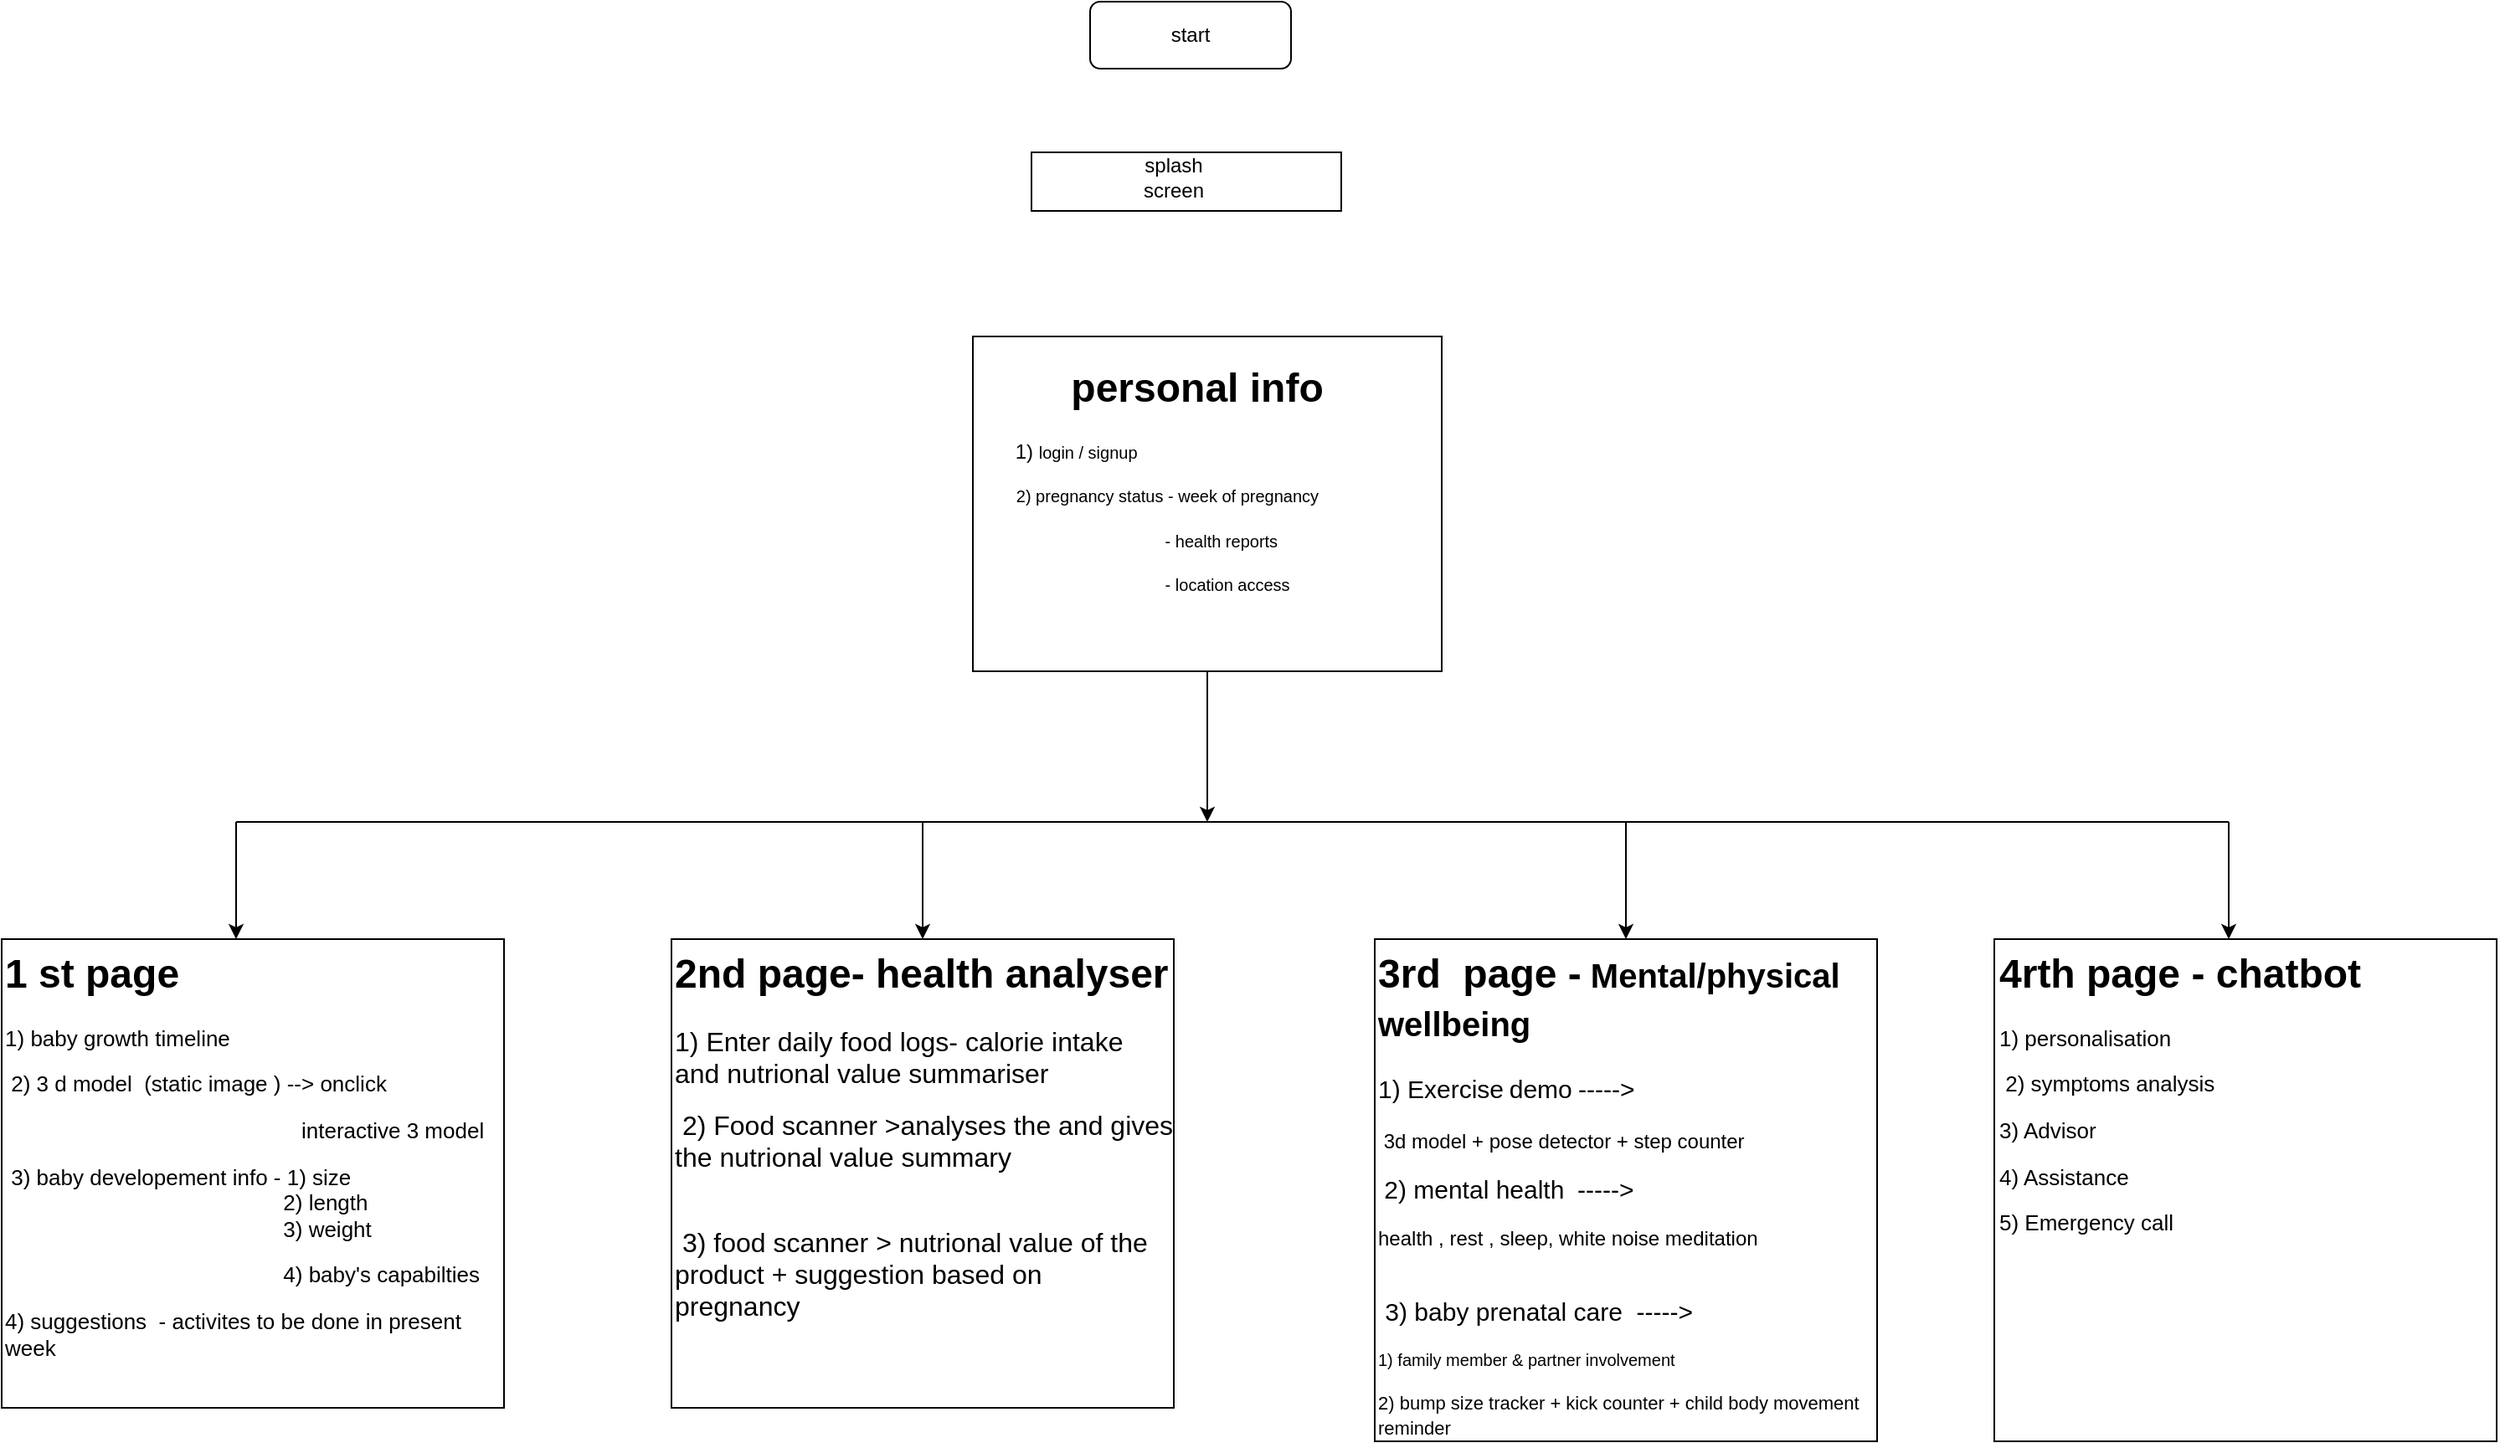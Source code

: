 <mxfile version="26.1.3">
  <diagram name="Page-1" id="TZtDxfcD070jYMPCYkeP">
    <mxGraphModel dx="2500" dy="807" grid="1" gridSize="10" guides="1" tooltips="1" connect="1" arrows="1" fold="1" page="1" pageScale="1" pageWidth="850" pageHeight="1100" math="0" shadow="0">
      <root>
        <mxCell id="0" />
        <mxCell id="1" parent="0" />
        <mxCell id="ilGacwZV38WEIE3GzdVx-1" value="" style="rounded=1;whiteSpace=wrap;html=1;" vertex="1" parent="1">
          <mxGeometry x="300" y="90" width="120" height="40" as="geometry" />
        </mxCell>
        <mxCell id="ilGacwZV38WEIE3GzdVx-2" value="" style="rounded=0;whiteSpace=wrap;html=1;" vertex="1" parent="1">
          <mxGeometry x="265" y="180" width="185" height="35" as="geometry" />
        </mxCell>
        <mxCell id="ilGacwZV38WEIE3GzdVx-3" value="start" style="text;html=1;align=center;verticalAlign=middle;whiteSpace=wrap;rounded=0;" vertex="1" parent="1">
          <mxGeometry x="330" y="95" width="60" height="30" as="geometry" />
        </mxCell>
        <mxCell id="ilGacwZV38WEIE3GzdVx-4" value="splash screen" style="text;html=1;align=center;verticalAlign=middle;whiteSpace=wrap;rounded=0;" vertex="1" parent="1">
          <mxGeometry x="320" y="180" width="60" height="30" as="geometry" />
        </mxCell>
        <mxCell id="ilGacwZV38WEIE3GzdVx-9" value="" style="rounded=0;whiteSpace=wrap;html=1;" vertex="1" parent="1">
          <mxGeometry x="230" y="290" width="280" height="200" as="geometry" />
        </mxCell>
        <mxCell id="ilGacwZV38WEIE3GzdVx-12" value="&lt;h1 style=&quot;margin-top: 0px;&quot;&gt;&amp;nbsp; &amp;nbsp; &amp;nbsp; &amp;nbsp;personal info&lt;/h1&gt;&lt;p&gt;&amp;nbsp; &amp;nbsp; 1)&amp;nbsp;&lt;font size=&quot;1&quot;&gt;login / signup&amp;nbsp;&lt;/font&gt;&lt;/p&gt;&lt;p&gt;&lt;font size=&quot;1&quot;&gt;&amp;nbsp; &amp;nbsp; &amp;nbsp;2) pregnancy status - week of pregnancy&amp;nbsp;&amp;nbsp;&lt;/font&gt;&lt;/p&gt;&lt;p&gt;&lt;font size=&quot;1&quot;&gt;&amp;nbsp; &amp;nbsp; &amp;nbsp; &amp;nbsp; &amp;nbsp; &amp;nbsp; &amp;nbsp; &amp;nbsp; &amp;nbsp; &amp;nbsp; &amp;nbsp; &amp;nbsp; &amp;nbsp; &amp;nbsp; &amp;nbsp; &amp;nbsp; &amp;nbsp; &amp;nbsp; &amp;nbsp;- health reports&amp;nbsp;&lt;/font&gt;&lt;/p&gt;&lt;p&gt;&lt;font size=&quot;1&quot;&gt;&amp;nbsp; &amp;nbsp; &amp;nbsp; &amp;nbsp; &amp;nbsp; &amp;nbsp; &amp;nbsp; &amp;nbsp; &amp;nbsp; &amp;nbsp; &amp;nbsp; &amp;nbsp; &amp;nbsp; &amp;nbsp; &amp;nbsp; &amp;nbsp; &amp;nbsp; &amp;nbsp; &amp;nbsp;- location access&lt;/font&gt;&lt;/p&gt;&lt;p&gt;&lt;font size=&quot;1&quot;&gt;&amp;nbsp; &amp;nbsp; &amp;nbsp; &amp;nbsp;&lt;/font&gt;&lt;/p&gt;" style="text;html=1;whiteSpace=wrap;overflow=hidden;rounded=0;" vertex="1" parent="1">
          <mxGeometry x="240" y="300" width="260" height="180" as="geometry" />
        </mxCell>
        <mxCell id="ilGacwZV38WEIE3GzdVx-13" value="" style="endArrow=classic;html=1;rounded=0;" edge="1" parent="1">
          <mxGeometry width="50" height="50" relative="1" as="geometry">
            <mxPoint x="370" y="490" as="sourcePoint" />
            <mxPoint x="370" y="580" as="targetPoint" />
          </mxGeometry>
        </mxCell>
        <mxCell id="ilGacwZV38WEIE3GzdVx-14" value="" style="endArrow=none;html=1;rounded=0;" edge="1" parent="1">
          <mxGeometry width="50" height="50" relative="1" as="geometry">
            <mxPoint x="-210" y="580" as="sourcePoint" />
            <mxPoint x="980" y="580" as="targetPoint" />
          </mxGeometry>
        </mxCell>
        <mxCell id="ilGacwZV38WEIE3GzdVx-16" value="" style="endArrow=classic;html=1;rounded=0;" edge="1" parent="1">
          <mxGeometry width="50" height="50" relative="1" as="geometry">
            <mxPoint x="-210" y="580" as="sourcePoint" />
            <mxPoint x="-210" y="650" as="targetPoint" />
          </mxGeometry>
        </mxCell>
        <mxCell id="ilGacwZV38WEIE3GzdVx-17" value="" style="endArrow=classic;html=1;rounded=0;" edge="1" parent="1">
          <mxGeometry width="50" height="50" relative="1" as="geometry">
            <mxPoint x="200" y="580" as="sourcePoint" />
            <mxPoint x="200" y="650" as="targetPoint" />
          </mxGeometry>
        </mxCell>
        <mxCell id="ilGacwZV38WEIE3GzdVx-18" value="" style="endArrow=classic;html=1;rounded=0;" edge="1" parent="1">
          <mxGeometry width="50" height="50" relative="1" as="geometry">
            <mxPoint x="620" y="580" as="sourcePoint" />
            <mxPoint x="620" y="650" as="targetPoint" />
          </mxGeometry>
        </mxCell>
        <mxCell id="ilGacwZV38WEIE3GzdVx-20" value="" style="endArrow=classic;html=1;rounded=0;" edge="1" parent="1">
          <mxGeometry width="50" height="50" relative="1" as="geometry">
            <mxPoint x="980" y="580" as="sourcePoint" />
            <mxPoint x="980" y="650" as="targetPoint" />
          </mxGeometry>
        </mxCell>
        <mxCell id="ilGacwZV38WEIE3GzdVx-21" value="" style="rounded=0;whiteSpace=wrap;html=1;" vertex="1" parent="1">
          <mxGeometry x="-350" y="650" width="300" height="280" as="geometry" />
        </mxCell>
        <mxCell id="ilGacwZV38WEIE3GzdVx-22" value="" style="rounded=0;whiteSpace=wrap;html=1;" vertex="1" parent="1">
          <mxGeometry x="50" y="650" width="300" height="280" as="geometry" />
        </mxCell>
        <mxCell id="ilGacwZV38WEIE3GzdVx-25" value="" style="rounded=0;whiteSpace=wrap;html=1;" vertex="1" parent="1">
          <mxGeometry x="470" y="650" width="300" height="280" as="geometry" />
        </mxCell>
        <mxCell id="ilGacwZV38WEIE3GzdVx-26" value="" style="whiteSpace=wrap;html=1;aspect=fixed;" vertex="1" parent="1">
          <mxGeometry x="470" y="650" width="300" height="300" as="geometry" />
        </mxCell>
        <mxCell id="ilGacwZV38WEIE3GzdVx-27" value="" style="whiteSpace=wrap;html=1;aspect=fixed;" vertex="1" parent="1">
          <mxGeometry x="840" y="650" width="300" height="300" as="geometry" />
        </mxCell>
        <mxCell id="ilGacwZV38WEIE3GzdVx-28" value="&lt;h1 style=&quot;margin-top: 0px;&quot;&gt;1 st page&amp;nbsp;&lt;/h1&gt;&lt;p&gt;&lt;font style=&quot;font-size: 13px;&quot;&gt;&lt;font style=&quot;&quot;&gt;1)&lt;/font&gt; &lt;font style=&quot;&quot;&gt;baby growth timeline&amp;nbsp;&lt;/font&gt;&lt;/font&gt;&lt;/p&gt;&lt;p&gt;&lt;font style=&quot;font-size: 13px;&quot;&gt;&amp;nbsp;2) 3 d model&amp;nbsp; (static image ) --&amp;gt; onclick&lt;/font&gt;&lt;/p&gt;&lt;p&gt;&lt;font style=&quot;font-size: 13px;&quot;&gt;&amp;nbsp; &amp;nbsp; &amp;nbsp; &amp;nbsp; &amp;nbsp; &amp;nbsp; &amp;nbsp; &amp;nbsp; &amp;nbsp; &amp;nbsp; &amp;nbsp; &amp;nbsp; &amp;nbsp; &amp;nbsp; &amp;nbsp; &amp;nbsp; &amp;nbsp; &amp;nbsp; &amp;nbsp; &amp;nbsp; &amp;nbsp; &amp;nbsp; &amp;nbsp; &amp;nbsp; &amp;nbsp;interactive 3 model&amp;nbsp;&lt;/font&gt;&lt;/p&gt;&lt;p&gt;&lt;font style=&quot;font-size: 13px;&quot;&gt;&lt;font style=&quot;&quot;&gt;&amp;nbsp;3) baby developement info - 1) size&amp;nbsp;&lt;/font&gt;&amp;nbsp; &amp;nbsp; &amp;nbsp; &amp;nbsp; &amp;nbsp; &amp;nbsp; &amp;nbsp; &amp;nbsp; &amp;nbsp; &amp;nbsp; &amp;nbsp; &amp;nbsp; &amp;nbsp; &amp;nbsp; &amp;nbsp; &amp;nbsp; &amp;nbsp; &amp;nbsp; &amp;nbsp; &amp;nbsp; &amp;nbsp; &amp;nbsp; &amp;nbsp; &amp;nbsp; &amp;nbsp; &amp;nbsp; &amp;nbsp; &amp;nbsp; &amp;nbsp; &amp;nbsp; &amp;nbsp; &amp;nbsp; &amp;nbsp; &amp;nbsp; &amp;nbsp;&amp;nbsp;&lt;font style=&quot;&quot;&gt;2) length&lt;/font&gt;&lt;/font&gt;&lt;span style=&quot;font-size: 13px; background-color: transparent; color: light-dark(rgb(0, 0, 0), rgb(255, 255, 255));&quot;&gt;&amp;nbsp; &amp;nbsp; &amp;nbsp; &amp;nbsp; &amp;nbsp; &amp;nbsp; &amp;nbsp; &amp;nbsp; &amp;nbsp; &amp;nbsp; &amp;nbsp; &amp;nbsp; &amp;nbsp; &amp;nbsp; &amp;nbsp; &amp;nbsp; &amp;nbsp; &amp;nbsp; &amp;nbsp; &amp;nbsp; &amp;nbsp; &amp;nbsp; &amp;nbsp; &amp;nbsp; &amp;nbsp; &amp;nbsp; &amp;nbsp; &amp;nbsp; &amp;nbsp; &amp;nbsp; &amp;nbsp; &amp;nbsp; &amp;nbsp; &amp;nbsp; 3) weight&lt;/span&gt;&lt;/p&gt;&lt;p&gt;&lt;span style=&quot;font-size: 13px; background-color: transparent; color: light-dark(rgb(0, 0, 0), rgb(255, 255, 255));&quot;&gt;&amp;nbsp; &amp;nbsp; &amp;nbsp; &amp;nbsp; &amp;nbsp; &amp;nbsp; &amp;nbsp; &amp;nbsp; &amp;nbsp; &amp;nbsp; &amp;nbsp; &amp;nbsp; &amp;nbsp; &amp;nbsp; &amp;nbsp; &amp;nbsp; &amp;nbsp; &amp;nbsp; &amp;nbsp; &amp;nbsp; &amp;nbsp; &amp;nbsp; &amp;nbsp; 4) baby&#39;s capabilties&lt;/span&gt;&lt;/p&gt;&lt;p&gt;&lt;font style=&quot;&quot;&gt;&lt;font style=&quot;font-size: 13px;&quot;&gt;4) suggestions&amp;nbsp; - activites to be done in present week&amp;nbsp;&lt;/font&gt;&lt;/font&gt;&lt;/p&gt;&lt;p&gt;&lt;font style=&quot;&quot;&gt;&lt;font style=&quot;font-size: 11px;&quot;&gt;&amp;nbsp; &amp;nbsp; &amp;nbsp;&lt;/font&gt;&lt;/font&gt;&lt;/p&gt;" style="text;html=1;whiteSpace=wrap;overflow=hidden;rounded=0;" vertex="1" parent="1">
          <mxGeometry x="-350" y="650" width="300" height="280" as="geometry" />
        </mxCell>
        <mxCell id="ilGacwZV38WEIE3GzdVx-29" value="&lt;h1 style=&quot;margin-top: 0px;&quot;&gt;2nd page- health analyser&lt;/h1&gt;&lt;p&gt;&lt;font style=&quot;font-size: 16px;&quot;&gt;&lt;font style=&quot;&quot;&gt;1)&lt;/font&gt;&amp;nbsp;&lt;font style=&quot;&quot;&gt;Enter daily food logs- calorie intake and nutrional value summariser&amp;nbsp;&lt;/font&gt;&lt;font style=&quot;&quot;&gt;&amp;nbsp;&lt;/font&gt;&lt;/font&gt;&lt;/p&gt;&lt;p&gt;&lt;font style=&quot;font-size: 16px;&quot;&gt;&lt;font style=&quot;&quot;&gt;&amp;nbsp;2) Food scanner &amp;gt;&lt;/font&gt;&lt;span style=&quot;background-color: transparent; color: light-dark(rgb(0, 0, 0), rgb(255, 255, 255));&quot;&gt;analyses the and gives the nutrional value summary&amp;nbsp; &amp;nbsp; &amp;nbsp; &amp;nbsp; &amp;nbsp; &amp;nbsp; &amp;nbsp; &amp;nbsp; &amp;nbsp; &amp;nbsp; &amp;nbsp; &amp;nbsp; &amp;nbsp; &amp;nbsp; &amp;nbsp; &amp;nbsp; &amp;nbsp; &amp;nbsp;&amp;nbsp;&lt;/span&gt;&lt;/font&gt;&lt;/p&gt;&lt;p&gt;&lt;font style=&quot;font-size: 16px;&quot;&gt;&lt;font style=&quot;&quot;&gt;&amp;nbsp;3) food scanner &amp;gt; nutrional value of the product + suggestion based on pregnancy&amp;nbsp; &amp;nbsp; &amp;nbsp; &amp;nbsp; &amp;nbsp; &amp;nbsp; &amp;nbsp; &amp;nbsp; &amp;nbsp; &amp;nbsp; &amp;nbsp; &amp;nbsp; &amp;nbsp; &amp;nbsp; &amp;nbsp; &amp;nbsp; &amp;nbsp; &amp;nbsp; &amp;nbsp; &amp;nbsp; &amp;nbsp; &amp;nbsp; &amp;nbsp; &amp;nbsp;&lt;/font&gt;&lt;span style=&quot;background-color: transparent; color: light-dark(rgb(0, 0, 0), rgb(255, 255, 255));&quot;&gt;&amp;nbsp; &amp;nbsp; &amp;nbsp; &amp;nbsp; &amp;nbsp; &amp;nbsp;&amp;nbsp;&lt;/span&gt;&lt;/font&gt;&lt;/p&gt;&lt;p&gt;&lt;font style=&quot;&quot;&gt;&lt;font style=&quot;font-size: 11px;&quot;&gt;&amp;nbsp; &amp;nbsp; &amp;nbsp;&lt;/font&gt;&lt;/font&gt;&lt;/p&gt;" style="text;html=1;whiteSpace=wrap;overflow=hidden;rounded=0;" vertex="1" parent="1">
          <mxGeometry x="50" y="650" width="300" height="280" as="geometry" />
        </mxCell>
        <mxCell id="ilGacwZV38WEIE3GzdVx-30" value="&lt;h1 style=&quot;margin-top: 0px;&quot;&gt;3rd&amp;nbsp; page -&lt;font style=&quot;font-size: 20px;&quot;&gt; Mental/physical wellbeing&lt;/font&gt;&amp;nbsp;&lt;/h1&gt;&lt;p&gt;&lt;font style=&quot;font-size: 15px;&quot;&gt;&lt;font style=&quot;&quot;&gt;1)&lt;/font&gt;&amp;nbsp;Exercise&lt;/font&gt;&amp;nbsp;&lt;font style=&quot;font-size: 15px;&quot;&gt;demo&lt;/font&gt;&lt;font style=&quot;font-size: 13px;&quot;&gt;&amp;nbsp;&lt;/font&gt;&lt;span style=&quot;font-size: 15px; background-color: transparent; color: light-dark(rgb(0, 0, 0), rgb(255, 255, 255));&quot;&gt;-----&amp;gt;&lt;/span&gt;&lt;/p&gt;&lt;p&gt;&amp;nbsp;3d model + pose detector + step counter&lt;font style=&quot;font-size: 15px;&quot;&gt;&amp;nbsp;&lt;/font&gt;&lt;/p&gt;&lt;p&gt;&lt;font style=&quot;font-size: 13px;&quot;&gt;&amp;nbsp;&lt;/font&gt;&lt;font style=&quot;font-size: 15px;&quot;&gt;2) mental health &lt;/font&gt;&lt;font style=&quot;font-size: 13px;&quot;&gt;&amp;nbsp;&lt;/font&gt;&lt;span style=&quot;font-size: 15px; background-color: transparent; color: light-dark(rgb(0, 0, 0), rgb(255, 255, 255));&quot;&gt;-----&amp;gt;&lt;/span&gt;&lt;/p&gt;&lt;p&gt;&lt;font&gt;&lt;font style=&quot;&quot;&gt;health , rest , sleep, white noise meditation&lt;/font&gt;&lt;span style=&quot;background-color: transparent; color: light-dark(rgb(0, 0, 0), rgb(255, 255, 255));&quot;&gt;&amp;nbsp; &amp;nbsp; &amp;nbsp; &amp;nbsp; &amp;nbsp; &amp;nbsp; &amp;nbsp; &lt;/span&gt;&lt;/font&gt;&lt;span style=&quot;font-size: 13px; background-color: transparent; color: light-dark(rgb(0, 0, 0), rgb(255, 255, 255));&quot;&gt;&amp;nbsp; &amp;nbsp; &amp;nbsp; &amp;nbsp;&lt;/span&gt;&lt;/p&gt;&lt;p&gt;&lt;font style=&quot;&quot;&gt;&lt;font style=&quot;font-size: 15px;&quot;&gt;&amp;nbsp;3) baby prenatal care&amp;nbsp; -----&amp;gt;&amp;nbsp;&lt;/font&gt;&lt;/font&gt;&lt;/p&gt;&lt;p&gt;&lt;span style=&quot;font-size: 10px; background-color: transparent; color: light-dark(rgb(0, 0, 0), rgb(255, 255, 255));&quot;&gt;1) family member &amp;amp; partner involvement&amp;nbsp;&lt;/span&gt;&lt;/p&gt;&lt;p&gt;&lt;span style=&quot;font-size: 11px; background-color: transparent; color: light-dark(rgb(0, 0, 0), rgb(255, 255, 255));&quot;&gt;2)&lt;/span&gt;&lt;span style=&quot;background-color: transparent; color: light-dark(rgb(0, 0, 0), rgb(255, 255, 255));&quot;&gt;&lt;font style=&quot;font-size: 11px;&quot;&gt; bump size tracker + kick counter + child body movement reminder&lt;/font&gt;&lt;/span&gt;&lt;/p&gt;" style="text;html=1;whiteSpace=wrap;overflow=hidden;rounded=0;" vertex="1" parent="1">
          <mxGeometry x="470" y="650" width="300" height="300" as="geometry" />
        </mxCell>
        <mxCell id="ilGacwZV38WEIE3GzdVx-31" value="&lt;h1 style=&quot;margin-top: 0px;&quot;&gt;4rth page - chatbot&lt;/h1&gt;&lt;p&gt;&lt;font style=&quot;font-size: 13px;&quot;&gt;1) personalisation&amp;nbsp;&lt;/font&gt;&lt;/p&gt;&lt;p&gt;&lt;font style=&quot;font-size: 13px;&quot;&gt;&amp;nbsp;2) symptoms analysis&lt;/font&gt;&lt;/p&gt;&lt;p&gt;&lt;span style=&quot;background-color: transparent; color: light-dark(rgb(0, 0, 0), rgb(255, 255, 255));&quot;&gt;&lt;span style=&quot;font-size: 13px;&quot;&gt;3) Advisor&amp;nbsp;&lt;/span&gt;&lt;/span&gt;&lt;/p&gt;&lt;p&gt;&lt;span style=&quot;background-color: transparent; color: light-dark(rgb(0, 0, 0), rgb(255, 255, 255));&quot;&gt;&lt;span style=&quot;font-size: 13px;&quot;&gt;4) Assistance&lt;/span&gt;&amp;nbsp;&lt;/span&gt;&lt;/p&gt;&lt;p&gt;&lt;font style=&quot;font-size: 13px;&quot;&gt;5) Emergency call&amp;nbsp; &amp;nbsp; &amp;nbsp; &amp;nbsp; &amp;nbsp; &amp;nbsp; &amp;nbsp; &amp;nbsp; &amp;nbsp; &amp;nbsp;&amp;nbsp;&lt;/font&gt;&lt;/p&gt;" style="text;html=1;whiteSpace=wrap;overflow=hidden;rounded=0;" vertex="1" parent="1">
          <mxGeometry x="841" y="650" width="300" height="300" as="geometry" />
        </mxCell>
      </root>
    </mxGraphModel>
  </diagram>
</mxfile>
